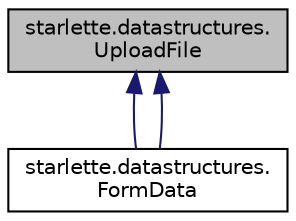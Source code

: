 digraph "starlette.datastructures.UploadFile"
{
 // LATEX_PDF_SIZE
  edge [fontname="Helvetica",fontsize="10",labelfontname="Helvetica",labelfontsize="10"];
  node [fontname="Helvetica",fontsize="10",shape=record];
  Node1 [label="starlette.datastructures.\lUploadFile",height=0.2,width=0.4,color="black", fillcolor="grey75", style="filled", fontcolor="black",tooltip=" "];
  Node1 -> Node2 [dir="back",color="midnightblue",fontsize="10",style="solid",fontname="Helvetica"];
  Node2 [label="starlette.datastructures.\lFormData",height=0.2,width=0.4,color="black", fillcolor="white", style="filled",URL="$classstarlette_1_1datastructures_1_1FormData.html",tooltip=" "];
  Node1 -> Node2 [dir="back",color="midnightblue",fontsize="10",style="solid",fontname="Helvetica"];
}
